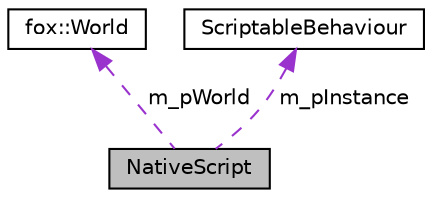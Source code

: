 digraph "NativeScript"
{
 // LATEX_PDF_SIZE
  edge [fontname="Helvetica",fontsize="10",labelfontname="Helvetica",labelfontsize="10"];
  node [fontname="Helvetica",fontsize="10",shape=record];
  Node1 [label="NativeScript",height=0.2,width=0.4,color="black", fillcolor="grey75", style="filled", fontcolor="black",tooltip=" "];
  Node2 -> Node1 [dir="back",color="darkorchid3",fontsize="10",style="dashed",label=" m_pWorld" ,fontname="Helvetica"];
  Node2 [label="fox::World",height=0.2,width=0.4,color="black", fillcolor="white", style="filled",URL="$classfox_1_1World.html",tooltip=" "];
  Node3 -> Node1 [dir="back",color="darkorchid3",fontsize="10",style="dashed",label=" m_pInstance" ,fontname="Helvetica"];
  Node3 [label="ScriptableBehaviour",height=0.2,width=0.4,color="black", fillcolor="white", style="filled",URL="$classScriptableBehaviour.html",tooltip=" "];
}

